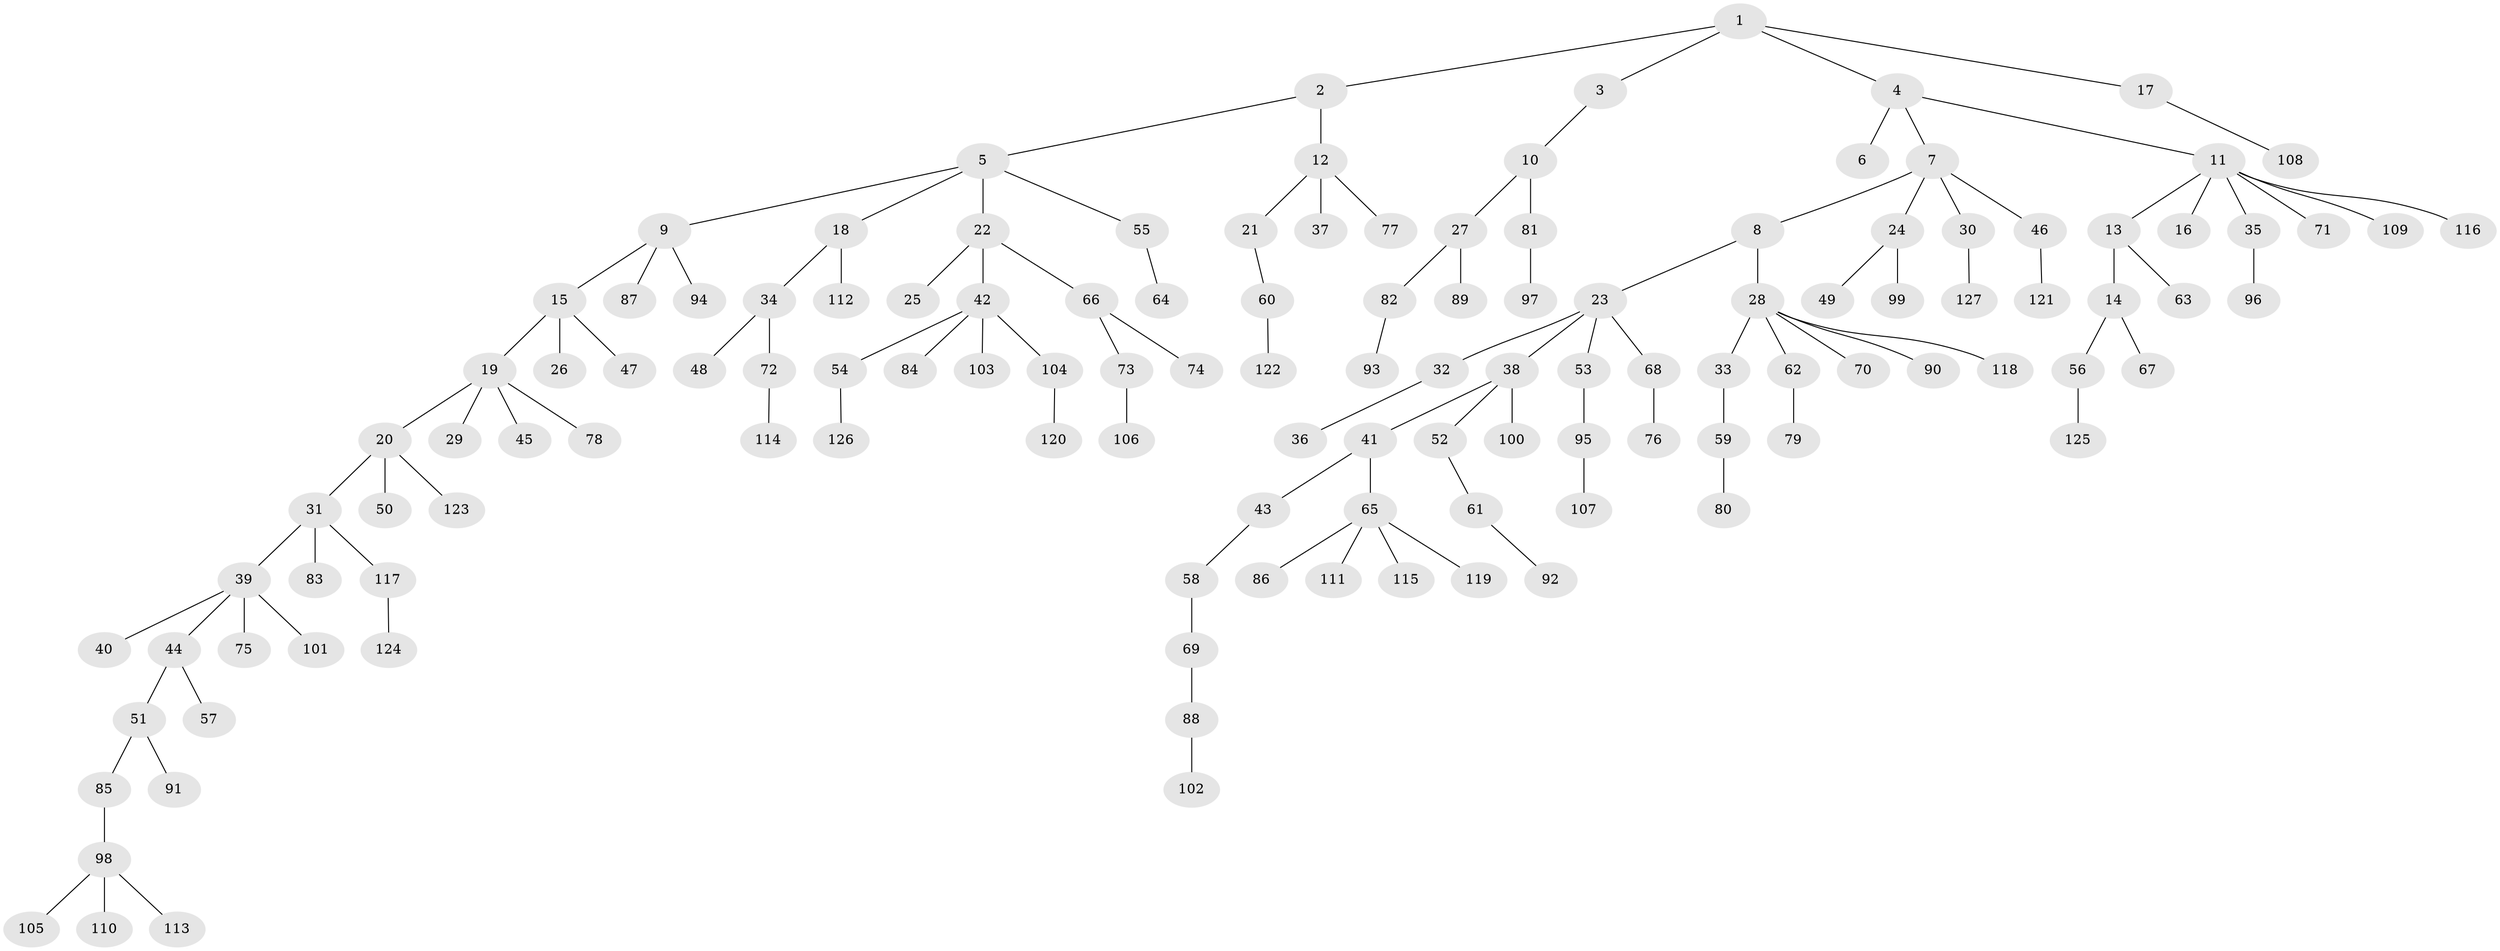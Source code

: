 // Generated by graph-tools (version 1.1) at 2025/50/03/09/25 03:50:17]
// undirected, 127 vertices, 126 edges
graph export_dot {
graph [start="1"]
  node [color=gray90,style=filled];
  1;
  2;
  3;
  4;
  5;
  6;
  7;
  8;
  9;
  10;
  11;
  12;
  13;
  14;
  15;
  16;
  17;
  18;
  19;
  20;
  21;
  22;
  23;
  24;
  25;
  26;
  27;
  28;
  29;
  30;
  31;
  32;
  33;
  34;
  35;
  36;
  37;
  38;
  39;
  40;
  41;
  42;
  43;
  44;
  45;
  46;
  47;
  48;
  49;
  50;
  51;
  52;
  53;
  54;
  55;
  56;
  57;
  58;
  59;
  60;
  61;
  62;
  63;
  64;
  65;
  66;
  67;
  68;
  69;
  70;
  71;
  72;
  73;
  74;
  75;
  76;
  77;
  78;
  79;
  80;
  81;
  82;
  83;
  84;
  85;
  86;
  87;
  88;
  89;
  90;
  91;
  92;
  93;
  94;
  95;
  96;
  97;
  98;
  99;
  100;
  101;
  102;
  103;
  104;
  105;
  106;
  107;
  108;
  109;
  110;
  111;
  112;
  113;
  114;
  115;
  116;
  117;
  118;
  119;
  120;
  121;
  122;
  123;
  124;
  125;
  126;
  127;
  1 -- 2;
  1 -- 3;
  1 -- 4;
  1 -- 17;
  2 -- 5;
  2 -- 12;
  3 -- 10;
  4 -- 6;
  4 -- 7;
  4 -- 11;
  5 -- 9;
  5 -- 18;
  5 -- 22;
  5 -- 55;
  7 -- 8;
  7 -- 24;
  7 -- 30;
  7 -- 46;
  8 -- 23;
  8 -- 28;
  9 -- 15;
  9 -- 87;
  9 -- 94;
  10 -- 27;
  10 -- 81;
  11 -- 13;
  11 -- 16;
  11 -- 35;
  11 -- 71;
  11 -- 109;
  11 -- 116;
  12 -- 21;
  12 -- 37;
  12 -- 77;
  13 -- 14;
  13 -- 63;
  14 -- 56;
  14 -- 67;
  15 -- 19;
  15 -- 26;
  15 -- 47;
  17 -- 108;
  18 -- 34;
  18 -- 112;
  19 -- 20;
  19 -- 29;
  19 -- 45;
  19 -- 78;
  20 -- 31;
  20 -- 50;
  20 -- 123;
  21 -- 60;
  22 -- 25;
  22 -- 42;
  22 -- 66;
  23 -- 32;
  23 -- 38;
  23 -- 53;
  23 -- 68;
  24 -- 49;
  24 -- 99;
  27 -- 82;
  27 -- 89;
  28 -- 33;
  28 -- 62;
  28 -- 70;
  28 -- 90;
  28 -- 118;
  30 -- 127;
  31 -- 39;
  31 -- 83;
  31 -- 117;
  32 -- 36;
  33 -- 59;
  34 -- 48;
  34 -- 72;
  35 -- 96;
  38 -- 41;
  38 -- 52;
  38 -- 100;
  39 -- 40;
  39 -- 44;
  39 -- 75;
  39 -- 101;
  41 -- 43;
  41 -- 65;
  42 -- 54;
  42 -- 84;
  42 -- 103;
  42 -- 104;
  43 -- 58;
  44 -- 51;
  44 -- 57;
  46 -- 121;
  51 -- 85;
  51 -- 91;
  52 -- 61;
  53 -- 95;
  54 -- 126;
  55 -- 64;
  56 -- 125;
  58 -- 69;
  59 -- 80;
  60 -- 122;
  61 -- 92;
  62 -- 79;
  65 -- 86;
  65 -- 111;
  65 -- 115;
  65 -- 119;
  66 -- 73;
  66 -- 74;
  68 -- 76;
  69 -- 88;
  72 -- 114;
  73 -- 106;
  81 -- 97;
  82 -- 93;
  85 -- 98;
  88 -- 102;
  95 -- 107;
  98 -- 105;
  98 -- 110;
  98 -- 113;
  104 -- 120;
  117 -- 124;
}

